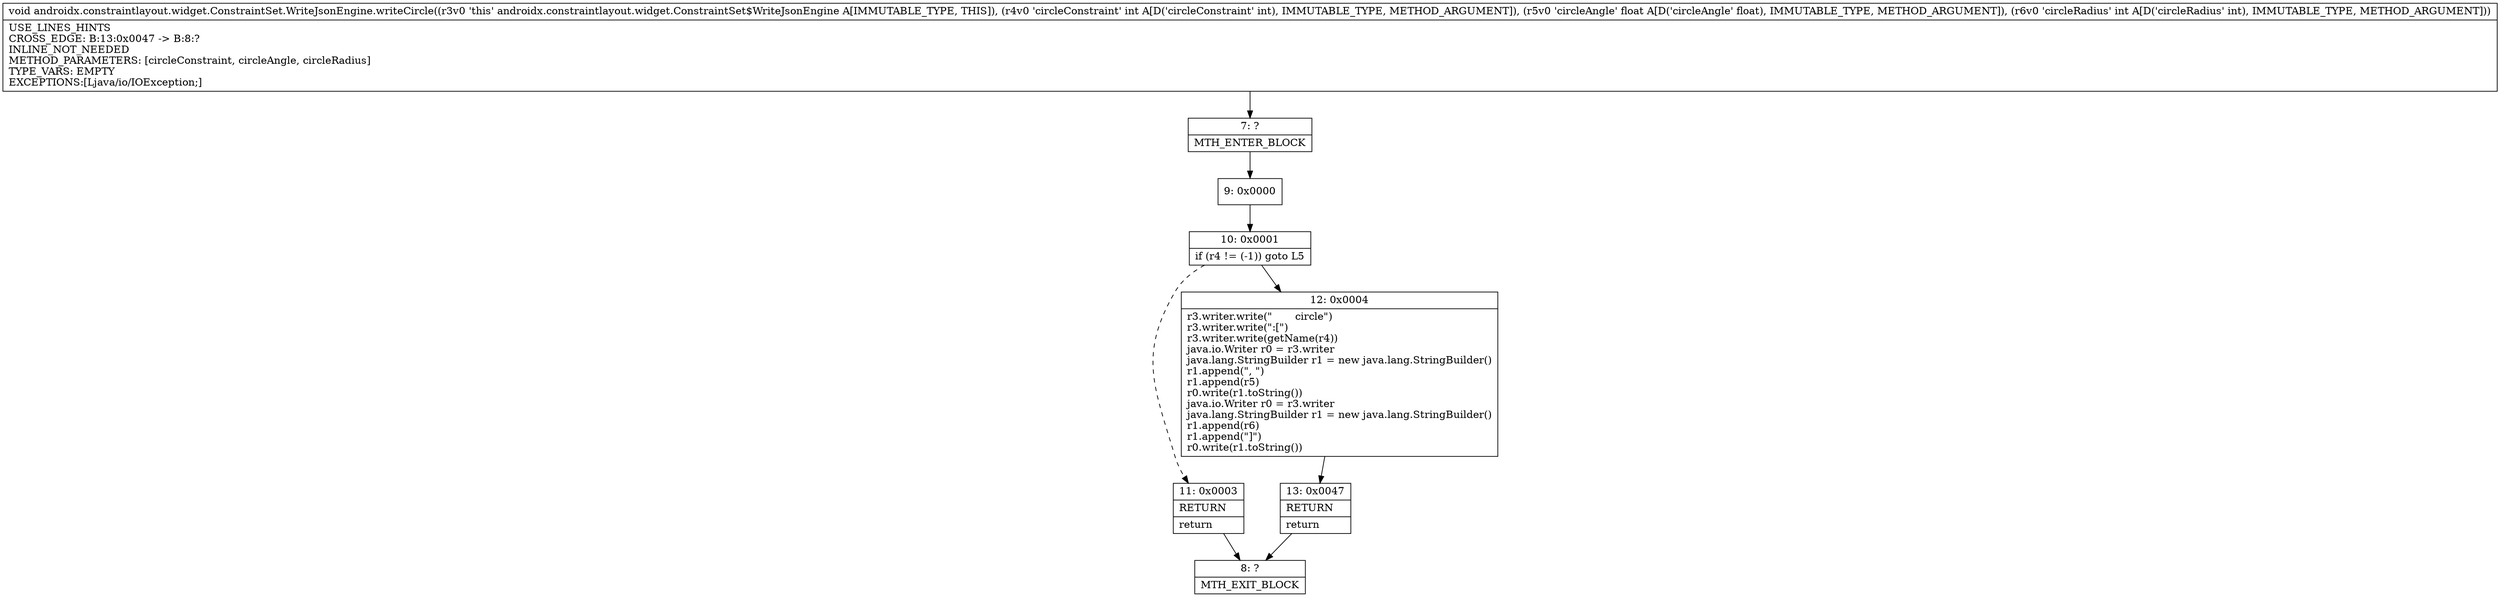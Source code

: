 digraph "CFG forandroidx.constraintlayout.widget.ConstraintSet.WriteJsonEngine.writeCircle(IFI)V" {
Node_7 [shape=record,label="{7\:\ ?|MTH_ENTER_BLOCK\l}"];
Node_9 [shape=record,label="{9\:\ 0x0000}"];
Node_10 [shape=record,label="{10\:\ 0x0001|if (r4 != (\-1)) goto L5\l}"];
Node_11 [shape=record,label="{11\:\ 0x0003|RETURN\l|return\l}"];
Node_8 [shape=record,label="{8\:\ ?|MTH_EXIT_BLOCK\l}"];
Node_12 [shape=record,label="{12\:\ 0x0004|r3.writer.write(\"       circle\")\lr3.writer.write(\":[\")\lr3.writer.write(getName(r4))\ljava.io.Writer r0 = r3.writer\ljava.lang.StringBuilder r1 = new java.lang.StringBuilder()\lr1.append(\", \")\lr1.append(r5)\lr0.write(r1.toString())\ljava.io.Writer r0 = r3.writer\ljava.lang.StringBuilder r1 = new java.lang.StringBuilder()\lr1.append(r6)\lr1.append(\"]\")\lr0.write(r1.toString())\l}"];
Node_13 [shape=record,label="{13\:\ 0x0047|RETURN\l|return\l}"];
MethodNode[shape=record,label="{void androidx.constraintlayout.widget.ConstraintSet.WriteJsonEngine.writeCircle((r3v0 'this' androidx.constraintlayout.widget.ConstraintSet$WriteJsonEngine A[IMMUTABLE_TYPE, THIS]), (r4v0 'circleConstraint' int A[D('circleConstraint' int), IMMUTABLE_TYPE, METHOD_ARGUMENT]), (r5v0 'circleAngle' float A[D('circleAngle' float), IMMUTABLE_TYPE, METHOD_ARGUMENT]), (r6v0 'circleRadius' int A[D('circleRadius' int), IMMUTABLE_TYPE, METHOD_ARGUMENT]))  | USE_LINES_HINTS\lCROSS_EDGE: B:13:0x0047 \-\> B:8:?\lINLINE_NOT_NEEDED\lMETHOD_PARAMETERS: [circleConstraint, circleAngle, circleRadius]\lTYPE_VARS: EMPTY\lEXCEPTIONS:[Ljava\/io\/IOException;]\l}"];
MethodNode -> Node_7;Node_7 -> Node_9;
Node_9 -> Node_10;
Node_10 -> Node_11[style=dashed];
Node_10 -> Node_12;
Node_11 -> Node_8;
Node_12 -> Node_13;
Node_13 -> Node_8;
}

